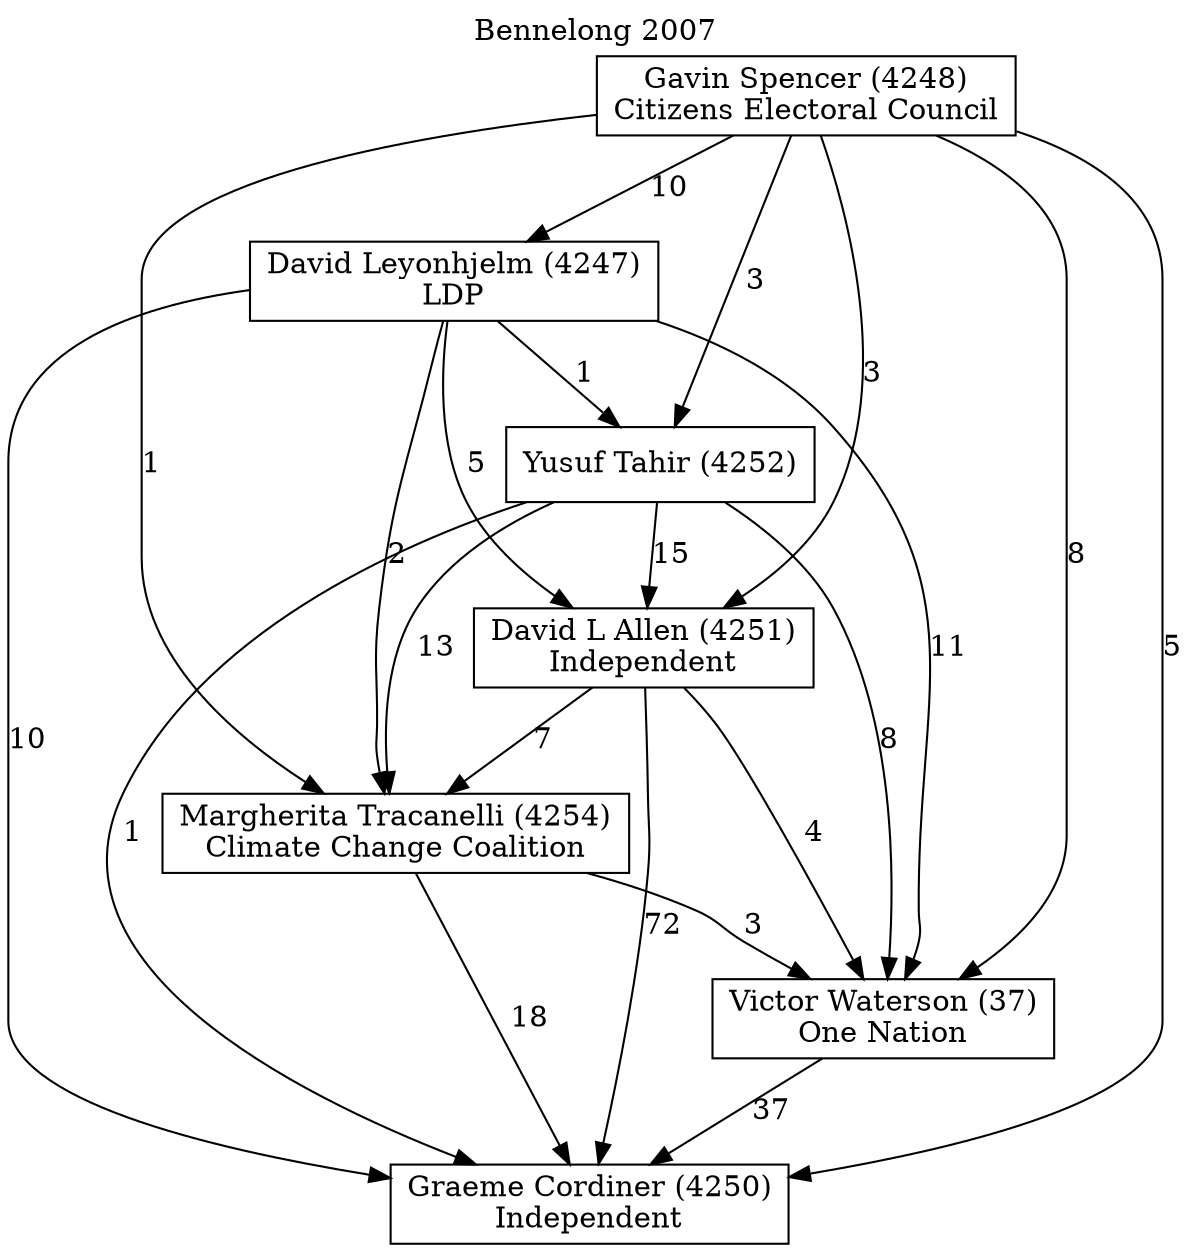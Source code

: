 // House preference flow
digraph "Graeme Cordiner (4250)_Bennelong_2007" {
	graph [label="Bennelong 2007" labelloc=t mclimit=10]
	node [shape=box]
	"David L Allen (4251)" [label="David L Allen (4251)
Independent"]
	"David Leyonhjelm (4247)" [label="David Leyonhjelm (4247)
LDP"]
	"Gavin Spencer (4248)" [label="Gavin Spencer (4248)
Citizens Electoral Council"]
	"Graeme Cordiner (4250)" [label="Graeme Cordiner (4250)
Independent"]
	"Margherita Tracanelli (4254)" [label="Margherita Tracanelli (4254)
Climate Change Coalition"]
	"Victor Waterson (37)" [label="Victor Waterson (37)
One Nation"]
	"Yusuf Tahir (4252)" [label="Yusuf Tahir (4252)
"]
	"David L Allen (4251)" -> "Graeme Cordiner (4250)" [label=72]
	"David L Allen (4251)" -> "Margherita Tracanelli (4254)" [label=7]
	"David L Allen (4251)" -> "Victor Waterson (37)" [label=4]
	"David Leyonhjelm (4247)" -> "David L Allen (4251)" [label=5]
	"David Leyonhjelm (4247)" -> "Graeme Cordiner (4250)" [label=10]
	"David Leyonhjelm (4247)" -> "Margherita Tracanelli (4254)" [label=2]
	"David Leyonhjelm (4247)" -> "Victor Waterson (37)" [label=11]
	"David Leyonhjelm (4247)" -> "Yusuf Tahir (4252)" [label=1]
	"Gavin Spencer (4248)" -> "David L Allen (4251)" [label=3]
	"Gavin Spencer (4248)" -> "David Leyonhjelm (4247)" [label=10]
	"Gavin Spencer (4248)" -> "Graeme Cordiner (4250)" [label=5]
	"Gavin Spencer (4248)" -> "Margherita Tracanelli (4254)" [label=1]
	"Gavin Spencer (4248)" -> "Victor Waterson (37)" [label=8]
	"Gavin Spencer (4248)" -> "Yusuf Tahir (4252)" [label=3]
	"Margherita Tracanelli (4254)" -> "Graeme Cordiner (4250)" [label=18]
	"Margherita Tracanelli (4254)" -> "Victor Waterson (37)" [label=3]
	"Victor Waterson (37)" -> "Graeme Cordiner (4250)" [label=37]
	"Yusuf Tahir (4252)" -> "David L Allen (4251)" [label=15]
	"Yusuf Tahir (4252)" -> "Graeme Cordiner (4250)" [label=1]
	"Yusuf Tahir (4252)" -> "Margherita Tracanelli (4254)" [label=13]
	"Yusuf Tahir (4252)" -> "Victor Waterson (37)" [label=8]
}
